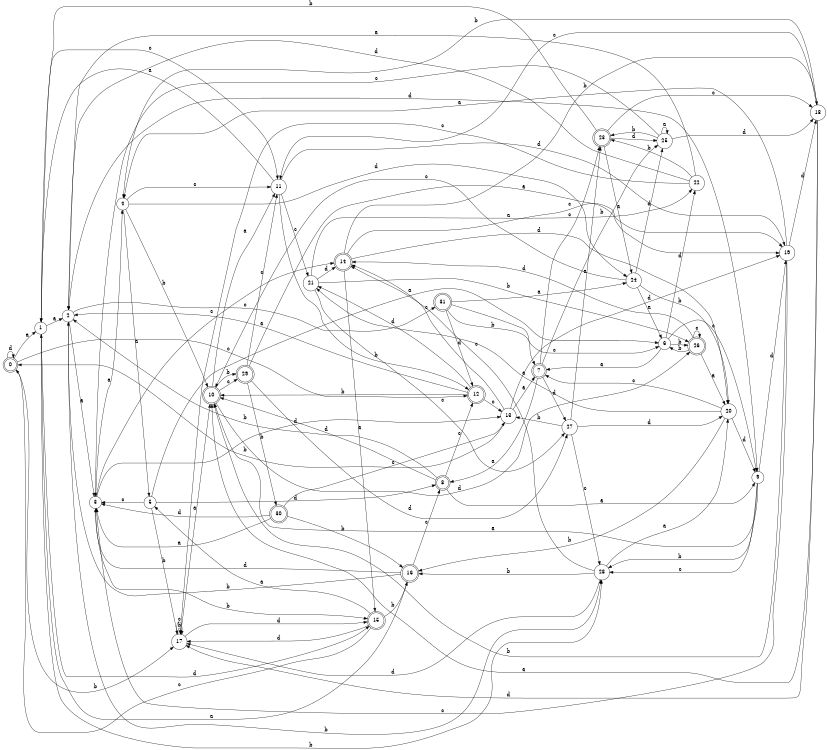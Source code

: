 digraph n26_1 {
__start0 [label="" shape="none"];

rankdir=LR;
size="8,5";

s0 [style="rounded,filled", color="black", fillcolor="white" shape="doublecircle", label="0"];
s1 [style="filled", color="black", fillcolor="white" shape="circle", label="1"];
s2 [style="filled", color="black", fillcolor="white" shape="circle", label="2"];
s3 [style="filled", color="black", fillcolor="white" shape="circle", label="3"];
s4 [style="filled", color="black", fillcolor="white" shape="circle", label="4"];
s5 [style="filled", color="black", fillcolor="white" shape="circle", label="5"];
s6 [style="filled", color="black", fillcolor="white" shape="circle", label="6"];
s7 [style="rounded,filled", color="black", fillcolor="white" shape="doublecircle", label="7"];
s8 [style="rounded,filled", color="black", fillcolor="white" shape="doublecircle", label="8"];
s9 [style="filled", color="black", fillcolor="white" shape="circle", label="9"];
s10 [style="rounded,filled", color="black", fillcolor="white" shape="doublecircle", label="10"];
s11 [style="filled", color="black", fillcolor="white" shape="circle", label="11"];
s12 [style="rounded,filled", color="black", fillcolor="white" shape="doublecircle", label="12"];
s13 [style="filled", color="black", fillcolor="white" shape="circle", label="13"];
s14 [style="rounded,filled", color="black", fillcolor="white" shape="doublecircle", label="14"];
s15 [style="rounded,filled", color="black", fillcolor="white" shape="doublecircle", label="15"];
s16 [style="rounded,filled", color="black", fillcolor="white" shape="doublecircle", label="16"];
s17 [style="filled", color="black", fillcolor="white" shape="circle", label="17"];
s18 [style="filled", color="black", fillcolor="white" shape="circle", label="18"];
s19 [style="filled", color="black", fillcolor="white" shape="circle", label="19"];
s20 [style="filled", color="black", fillcolor="white" shape="circle", label="20"];
s21 [style="filled", color="black", fillcolor="white" shape="circle", label="21"];
s22 [style="filled", color="black", fillcolor="white" shape="circle", label="22"];
s23 [style="rounded,filled", color="black", fillcolor="white" shape="doublecircle", label="23"];
s24 [style="filled", color="black", fillcolor="white" shape="circle", label="24"];
s25 [style="filled", color="black", fillcolor="white" shape="circle", label="25"];
s26 [style="rounded,filled", color="black", fillcolor="white" shape="doublecircle", label="26"];
s27 [style="filled", color="black", fillcolor="white" shape="circle", label="27"];
s28 [style="filled", color="black", fillcolor="white" shape="circle", label="28"];
s29 [style="rounded,filled", color="black", fillcolor="white" shape="doublecircle", label="29"];
s30 [style="rounded,filled", color="black", fillcolor="white" shape="doublecircle", label="30"];
s31 [style="rounded,filled", color="black", fillcolor="white" shape="doublecircle", label="31"];
s0 -> s1 [label="a"];
s0 -> s17 [label="b"];
s0 -> s12 [label="c"];
s0 -> s0 [label="d"];
s1 -> s2 [label="a"];
s1 -> s28 [label="b"];
s1 -> s11 [label="c"];
s1 -> s15 [label="d"];
s2 -> s3 [label="a"];
s2 -> s28 [label="b"];
s2 -> s31 [label="c"];
s2 -> s9 [label="d"];
s3 -> s4 [label="a"];
s3 -> s15 [label="b"];
s3 -> s14 [label="c"];
s3 -> s13 [label="d"];
s4 -> s5 [label="a"];
s4 -> s10 [label="b"];
s4 -> s11 [label="c"];
s4 -> s24 [label="d"];
s5 -> s6 [label="a"];
s5 -> s17 [label="b"];
s5 -> s3 [label="c"];
s5 -> s8 [label="d"];
s6 -> s7 [label="a"];
s6 -> s26 [label="b"];
s6 -> s9 [label="c"];
s6 -> s22 [label="d"];
s7 -> s8 [label="a"];
s7 -> s25 [label="b"];
s7 -> s23 [label="c"];
s7 -> s27 [label="d"];
s8 -> s9 [label="a"];
s8 -> s2 [label="b"];
s8 -> s12 [label="c"];
s8 -> s10 [label="d"];
s9 -> s10 [label="a"];
s9 -> s28 [label="b"];
s9 -> s28 [label="c"];
s9 -> s19 [label="d"];
s10 -> s11 [label="a"];
s10 -> s29 [label="b"];
s10 -> s29 [label="c"];
s10 -> s26 [label="d"];
s11 -> s1 [label="a"];
s11 -> s12 [label="b"];
s11 -> s21 [label="c"];
s11 -> s19 [label="d"];
s12 -> s2 [label="a"];
s12 -> s10 [label="b"];
s12 -> s13 [label="c"];
s12 -> s21 [label="d"];
s13 -> s7 [label="a"];
s13 -> s0 [label="b"];
s13 -> s14 [label="c"];
s13 -> s19 [label="d"];
s14 -> s15 [label="a"];
s14 -> s18 [label="b"];
s14 -> s19 [label="c"];
s14 -> s20 [label="d"];
s15 -> s5 [label="a"];
s15 -> s16 [label="b"];
s15 -> s0 [label="c"];
s15 -> s17 [label="d"];
s16 -> s1 [label="a"];
s16 -> s2 [label="b"];
s16 -> s8 [label="c"];
s16 -> s3 [label="d"];
s17 -> s10 [label="a"];
s17 -> s17 [label="b"];
s17 -> s17 [label="c"];
s17 -> s15 [label="d"];
s18 -> s10 [label="a"];
s18 -> s4 [label="b"];
s18 -> s11 [label="c"];
s18 -> s17 [label="d"];
s19 -> s4 [label="a"];
s19 -> s10 [label="b"];
s19 -> s3 [label="c"];
s19 -> s18 [label="d"];
s20 -> s21 [label="a"];
s20 -> s16 [label="b"];
s20 -> s7 [label="c"];
s20 -> s9 [label="d"];
s21 -> s22 [label="a"];
s21 -> s26 [label="b"];
s21 -> s27 [label="c"];
s21 -> s14 [label="d"];
s22 -> s2 [label="a"];
s22 -> s23 [label="b"];
s22 -> s17 [label="c"];
s22 -> s2 [label="d"];
s23 -> s24 [label="a"];
s23 -> s1 [label="b"];
s23 -> s18 [label="c"];
s23 -> s25 [label="d"];
s24 -> s6 [label="a"];
s24 -> s20 [label="b"];
s24 -> s10 [label="c"];
s24 -> s25 [label="d"];
s25 -> s25 [label="a"];
s25 -> s23 [label="b"];
s25 -> s3 [label="c"];
s25 -> s18 [label="d"];
s26 -> s20 [label="a"];
s26 -> s6 [label="b"];
s26 -> s26 [label="c"];
s26 -> s14 [label="d"];
s27 -> s23 [label="a"];
s27 -> s13 [label="b"];
s27 -> s28 [label="c"];
s27 -> s20 [label="d"];
s28 -> s20 [label="a"];
s28 -> s16 [label="b"];
s28 -> s14 [label="c"];
s28 -> s17 [label="d"];
s29 -> s19 [label="a"];
s29 -> s30 [label="b"];
s29 -> s11 [label="c"];
s29 -> s27 [label="d"];
s30 -> s3 [label="a"];
s30 -> s16 [label="b"];
s30 -> s13 [label="c"];
s30 -> s3 [label="d"];
s31 -> s24 [label="a"];
s31 -> s7 [label="b"];
s31 -> s6 [label="c"];
s31 -> s12 [label="d"];

}